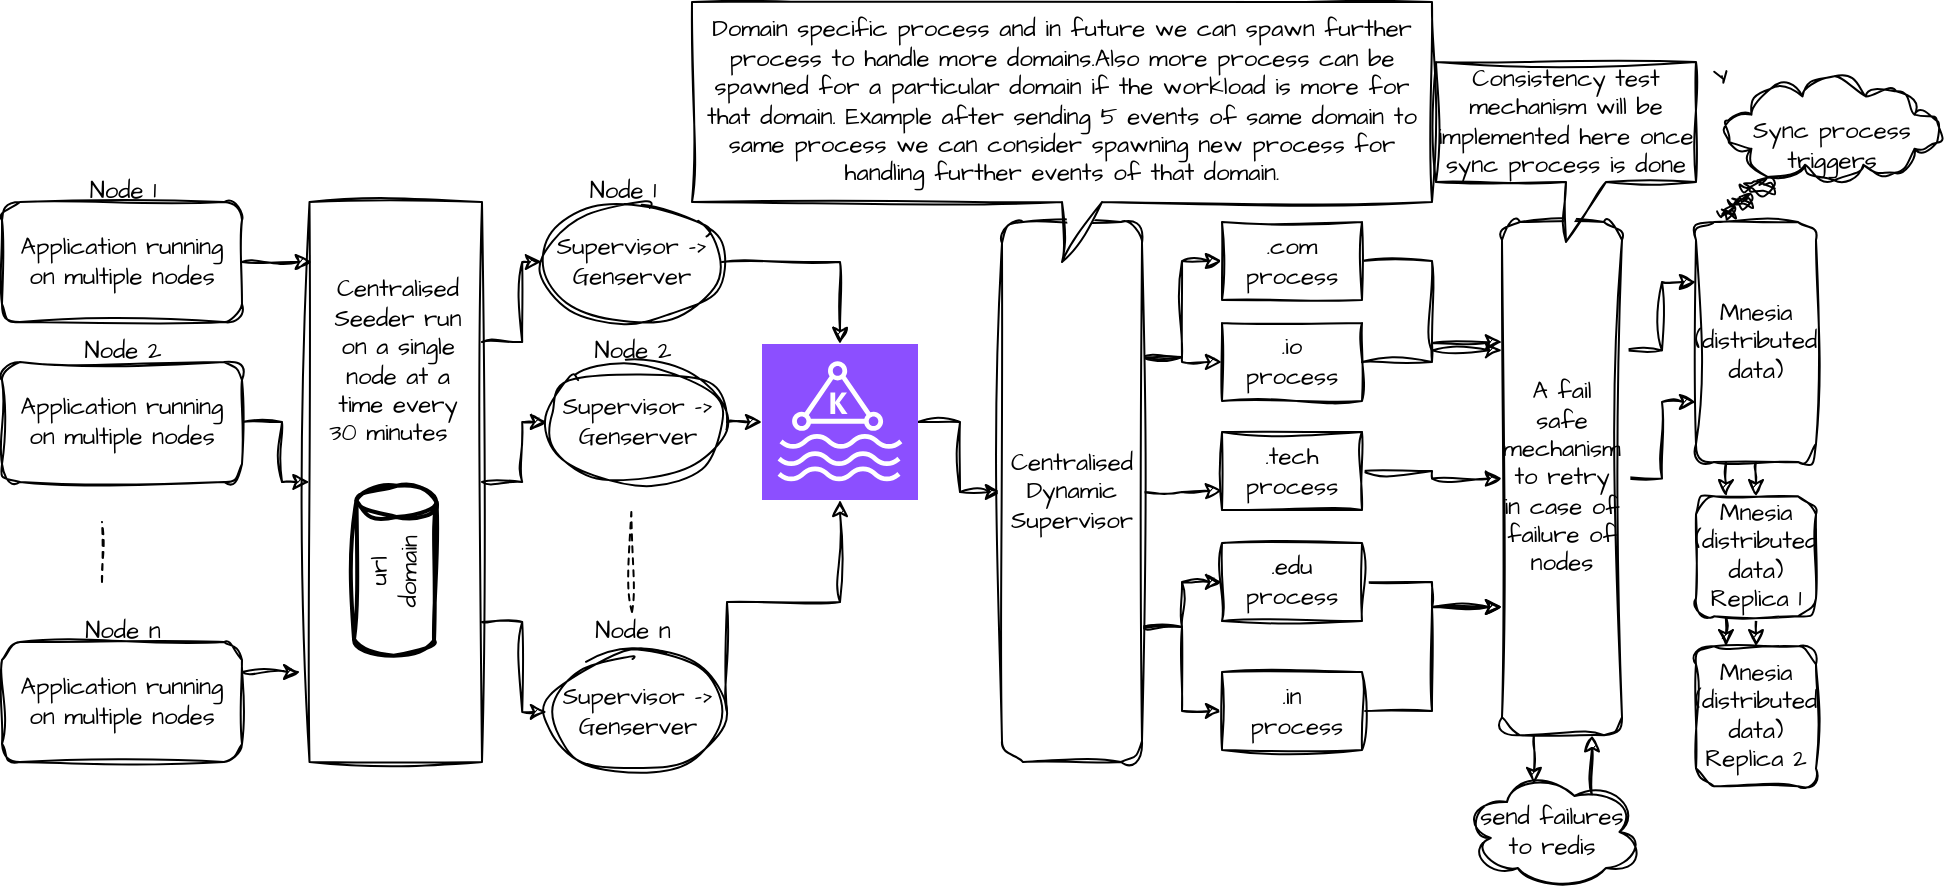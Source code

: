 <mxfile version="24.7.6">
  <diagram name="Page-1" id="UulE6u7VjWSrpfEL_DmW">
    <mxGraphModel dx="3115" dy="598" grid="1" gridSize="10" guides="1" tooltips="1" connect="1" arrows="1" fold="1" page="1" pageScale="1" pageWidth="827" pageHeight="1169" math="0" shadow="0">
      <root>
        <mxCell id="0" />
        <mxCell id="1" parent="0" />
        <mxCell id="OkM7V425J6L5PL9TbQG4-21" value="Application running on multiple nodes" style="rounded=1;whiteSpace=wrap;html=1;sketch=1;hachureGap=4;jiggle=2;curveFitting=1;fontFamily=Architects Daughter;fontSource=https%3A%2F%2Ffonts.googleapis.com%2Fcss%3Ffamily%3DArchitects%2BDaughter;" parent="1" vertex="1">
          <mxGeometry x="-880" y="690" width="120" height="60" as="geometry" />
        </mxCell>
        <mxCell id="A5gDfUTgFIgMlFk51IUg-9" style="edgeStyle=orthogonalEdgeStyle;rounded=0;sketch=1;hachureGap=4;jiggle=2;curveFitting=1;orthogonalLoop=1;jettySize=auto;html=1;exitX=1;exitY=0.5;exitDx=0;exitDy=0;entryX=0;entryY=0.5;entryDx=0;entryDy=0;fontFamily=Architects Daughter;fontSource=https%3A%2F%2Ffonts.googleapis.com%2Fcss%3Ffamily%3DArchitects%2BDaughter;" edge="1" parent="1" source="OkM7V425J6L5PL9TbQG4-22" target="OkM7V425J6L5PL9TbQG4-28">
          <mxGeometry relative="1" as="geometry" />
        </mxCell>
        <mxCell id="OkM7V425J6L5PL9TbQG4-22" value="Application running on multiple nodes" style="rounded=1;whiteSpace=wrap;html=1;sketch=1;hachureGap=4;jiggle=2;curveFitting=1;fontFamily=Architects Daughter;fontSource=https%3A%2F%2Ffonts.googleapis.com%2Fcss%3Ffamily%3DArchitects%2BDaughter;" parent="1" vertex="1">
          <mxGeometry x="-880" y="550" width="120" height="60" as="geometry" />
        </mxCell>
        <mxCell id="OkM7V425J6L5PL9TbQG4-23" value="Application running on multiple nodes" style="rounded=1;whiteSpace=wrap;html=1;sketch=1;hachureGap=4;jiggle=2;curveFitting=1;fontFamily=Architects Daughter;fontSource=https%3A%2F%2Ffonts.googleapis.com%2Fcss%3Ffamily%3DArchitects%2BDaughter;" parent="1" vertex="1">
          <mxGeometry x="-880" y="470" width="120" height="60" as="geometry" />
        </mxCell>
        <mxCell id="OkM7V425J6L5PL9TbQG4-24" value="Node 1" style="text;html=1;align=center;verticalAlign=middle;resizable=0;points=[];autosize=1;strokeColor=none;fillColor=none;fontFamily=Architects Daughter;fontSource=https%3A%2F%2Ffonts.googleapis.com%2Fcss%3Ffamily%3DArchitects%2BDaughter;" parent="1" vertex="1">
          <mxGeometry x="-850" y="450" width="60" height="30" as="geometry" />
        </mxCell>
        <mxCell id="OkM7V425J6L5PL9TbQG4-26" value="Node 2" style="text;html=1;align=center;verticalAlign=middle;resizable=0;points=[];autosize=1;strokeColor=none;fillColor=none;fontFamily=Architects Daughter;fontSource=https%3A%2F%2Ffonts.googleapis.com%2Fcss%3Ffamily%3DArchitects%2BDaughter;" parent="1" vertex="1">
          <mxGeometry x="-850" y="530" width="60" height="30" as="geometry" />
        </mxCell>
        <mxCell id="OkM7V425J6L5PL9TbQG4-27" value="Node n" style="text;html=1;align=center;verticalAlign=middle;resizable=0;points=[];autosize=1;strokeColor=none;fillColor=none;fontFamily=Architects Daughter;fontSource=https%3A%2F%2Ffonts.googleapis.com%2Fcss%3Ffamily%3DArchitects%2BDaughter;" parent="1" vertex="1">
          <mxGeometry x="-850" y="670" width="60" height="30" as="geometry" />
        </mxCell>
        <mxCell id="A5gDfUTgFIgMlFk51IUg-33" style="edgeStyle=orthogonalEdgeStyle;rounded=0;sketch=1;hachureGap=4;jiggle=2;curveFitting=1;orthogonalLoop=1;jettySize=auto;html=1;exitX=1;exitY=0.25;exitDx=0;exitDy=0;fontFamily=Architects Daughter;fontSource=https%3A%2F%2Ffonts.googleapis.com%2Fcss%3Ffamily%3DArchitects%2BDaughter;" edge="1" parent="1" source="OkM7V425J6L5PL9TbQG4-28" target="A5gDfUTgFIgMlFk51IUg-18">
          <mxGeometry relative="1" as="geometry" />
        </mxCell>
        <mxCell id="A5gDfUTgFIgMlFk51IUg-34" style="edgeStyle=orthogonalEdgeStyle;rounded=0;sketch=1;hachureGap=4;jiggle=2;curveFitting=1;orthogonalLoop=1;jettySize=auto;html=1;exitX=1;exitY=0.5;exitDx=0;exitDy=0;entryX=0;entryY=0.5;entryDx=0;entryDy=0;fontFamily=Architects Daughter;fontSource=https%3A%2F%2Ffonts.googleapis.com%2Fcss%3Ffamily%3DArchitects%2BDaughter;" edge="1" parent="1" source="OkM7V425J6L5PL9TbQG4-28" target="A5gDfUTgFIgMlFk51IUg-22">
          <mxGeometry relative="1" as="geometry" />
        </mxCell>
        <mxCell id="A5gDfUTgFIgMlFk51IUg-35" style="edgeStyle=orthogonalEdgeStyle;rounded=0;sketch=1;hachureGap=4;jiggle=2;curveFitting=1;orthogonalLoop=1;jettySize=auto;html=1;exitX=1;exitY=0.75;exitDx=0;exitDy=0;entryX=0;entryY=0.5;entryDx=0;entryDy=0;fontFamily=Architects Daughter;fontSource=https%3A%2F%2Ffonts.googleapis.com%2Fcss%3Ffamily%3DArchitects%2BDaughter;" edge="1" parent="1" source="OkM7V425J6L5PL9TbQG4-28" target="A5gDfUTgFIgMlFk51IUg-23">
          <mxGeometry relative="1" as="geometry" />
        </mxCell>
        <mxCell id="OkM7V425J6L5PL9TbQG4-28" value="" style="rounded=0;whiteSpace=wrap;html=1;sketch=1;hachureGap=4;jiggle=2;curveFitting=1;fontFamily=Architects Daughter;fontSource=https%3A%2F%2Ffonts.googleapis.com%2Fcss%3Ffamily%3DArchitects%2BDaughter;" parent="1" vertex="1">
          <mxGeometry x="-726.25" y="470" width="86.25" height="280" as="geometry" />
        </mxCell>
        <mxCell id="A5gDfUTgFIgMlFk51IUg-38" style="edgeStyle=orthogonalEdgeStyle;rounded=0;sketch=1;hachureGap=4;jiggle=2;curveFitting=1;orthogonalLoop=1;jettySize=auto;html=1;exitX=1;exitY=0.75;exitDx=0;exitDy=0;entryX=0;entryY=0.75;entryDx=0;entryDy=0;fontFamily=Architects Daughter;fontSource=https%3A%2F%2Ffonts.googleapis.com%2Fcss%3Ffamily%3DArchitects%2BDaughter;" edge="1" parent="1" source="OkM7V425J6L5PL9TbQG4-33" target="OkM7V425J6L5PL9TbQG4-36">
          <mxGeometry relative="1" as="geometry" />
        </mxCell>
        <mxCell id="A5gDfUTgFIgMlFk51IUg-39" style="edgeStyle=orthogonalEdgeStyle;rounded=0;sketch=1;hachureGap=4;jiggle=2;curveFitting=1;orthogonalLoop=1;jettySize=auto;html=1;exitX=1;exitY=0.5;exitDx=0;exitDy=0;entryX=0;entryY=0.5;entryDx=0;entryDy=0;fontFamily=Architects Daughter;fontSource=https%3A%2F%2Ffonts.googleapis.com%2Fcss%3Ffamily%3DArchitects%2BDaughter;" edge="1" parent="1" source="OkM7V425J6L5PL9TbQG4-33" target="OkM7V425J6L5PL9TbQG4-36">
          <mxGeometry relative="1" as="geometry" />
        </mxCell>
        <mxCell id="OkM7V425J6L5PL9TbQG4-33" value="Mnesia&lt;br&gt;(distributed data)" style="rounded=1;whiteSpace=wrap;html=1;sketch=1;hachureGap=4;jiggle=2;curveFitting=1;fontFamily=Architects Daughter;fontSource=https%3A%2F%2Ffonts.googleapis.com%2Fcss%3Ffamily%3DArchitects%2BDaughter;direction=south;" parent="1" vertex="1">
          <mxGeometry x="-33" y="480" width="60" height="120" as="geometry" />
        </mxCell>
        <mxCell id="A5gDfUTgFIgMlFk51IUg-40" style="edgeStyle=orthogonalEdgeStyle;rounded=0;sketch=1;hachureGap=4;jiggle=2;curveFitting=1;orthogonalLoop=1;jettySize=auto;html=1;exitX=1;exitY=0.75;exitDx=0;exitDy=0;entryX=0;entryY=0.75;entryDx=0;entryDy=0;fontFamily=Architects Daughter;fontSource=https%3A%2F%2Ffonts.googleapis.com%2Fcss%3Ffamily%3DArchitects%2BDaughter;" edge="1" parent="1" source="OkM7V425J6L5PL9TbQG4-36" target="OkM7V425J6L5PL9TbQG4-37">
          <mxGeometry relative="1" as="geometry" />
        </mxCell>
        <mxCell id="A5gDfUTgFIgMlFk51IUg-41" style="edgeStyle=orthogonalEdgeStyle;rounded=0;sketch=1;hachureGap=4;jiggle=2;curveFitting=1;orthogonalLoop=1;jettySize=auto;html=1;exitX=1;exitY=0.5;exitDx=0;exitDy=0;entryX=0;entryY=0.5;entryDx=0;entryDy=0;fontFamily=Architects Daughter;fontSource=https%3A%2F%2Ffonts.googleapis.com%2Fcss%3Ffamily%3DArchitects%2BDaughter;" edge="1" parent="1" source="OkM7V425J6L5PL9TbQG4-36" target="OkM7V425J6L5PL9TbQG4-37">
          <mxGeometry relative="1" as="geometry" />
        </mxCell>
        <mxCell id="OkM7V425J6L5PL9TbQG4-36" value="Mnesia&lt;br&gt;(distributed data) Replica 1" style="rounded=1;whiteSpace=wrap;html=1;sketch=1;hachureGap=4;jiggle=2;curveFitting=1;fontFamily=Architects Daughter;fontSource=https%3A%2F%2Ffonts.googleapis.com%2Fcss%3Ffamily%3DArchitects%2BDaughter;direction=south;" parent="1" vertex="1">
          <mxGeometry x="-33" y="617.17" width="60" height="60" as="geometry" />
        </mxCell>
        <mxCell id="OkM7V425J6L5PL9TbQG4-37" value="Mnesia&lt;br&gt;(distributed data) Replica 2" style="rounded=1;whiteSpace=wrap;html=1;sketch=1;hachureGap=4;jiggle=2;curveFitting=1;fontFamily=Architects Daughter;fontSource=https%3A%2F%2Ffonts.googleapis.com%2Fcss%3Ffamily%3DArchitects%2BDaughter;direction=south;" parent="1" vertex="1">
          <mxGeometry x="-33" y="692.17" width="60" height="70" as="geometry" />
        </mxCell>
        <mxCell id="A5gDfUTgFIgMlFk51IUg-2" value="" style="endArrow=none;dashed=1;html=1;rounded=0;sketch=1;hachureGap=4;jiggle=2;curveFitting=1;fontFamily=Architects Daughter;fontSource=https%3A%2F%2Ffonts.googleapis.com%2Fcss%3Ffamily%3DArchitects%2BDaughter;" edge="1" parent="1">
          <mxGeometry width="50" height="50" relative="1" as="geometry">
            <mxPoint x="-830" y="660" as="sourcePoint" />
            <mxPoint x="-830" y="630" as="targetPoint" />
          </mxGeometry>
        </mxCell>
        <mxCell id="A5gDfUTgFIgMlFk51IUg-5" value="url&lt;br&gt;domain" style="strokeWidth=2;html=1;shape=mxgraph.flowchart.direct_data;whiteSpace=wrap;sketch=1;hachureGap=4;jiggle=2;curveFitting=1;fontFamily=Architects Daughter;fontSource=https%3A%2F%2Ffonts.googleapis.com%2Fcss%3Ffamily%3DArchitects%2BDaughter;rotation=-89;" vertex="1" parent="1">
          <mxGeometry x="-725.88" y="634.37" width="85" height="40" as="geometry" />
        </mxCell>
        <mxCell id="A5gDfUTgFIgMlFk51IUg-6" style="edgeStyle=orthogonalEdgeStyle;rounded=0;sketch=1;hachureGap=4;jiggle=2;curveFitting=1;orthogonalLoop=1;jettySize=auto;html=1;exitX=1;exitY=0.5;exitDx=0;exitDy=0;entryX=0.013;entryY=0.108;entryDx=0;entryDy=0;entryPerimeter=0;fontFamily=Architects Daughter;fontSource=https%3A%2F%2Ffonts.googleapis.com%2Fcss%3Ffamily%3DArchitects%2BDaughter;" edge="1" parent="1" source="OkM7V425J6L5PL9TbQG4-23" target="OkM7V425J6L5PL9TbQG4-28">
          <mxGeometry relative="1" as="geometry" />
        </mxCell>
        <mxCell id="A5gDfUTgFIgMlFk51IUg-10" style="edgeStyle=orthogonalEdgeStyle;rounded=0;sketch=1;hachureGap=4;jiggle=2;curveFitting=1;orthogonalLoop=1;jettySize=auto;html=1;exitX=1;exitY=0.25;exitDx=0;exitDy=0;entryX=-0.054;entryY=0.837;entryDx=0;entryDy=0;entryPerimeter=0;fontFamily=Architects Daughter;fontSource=https%3A%2F%2Ffonts.googleapis.com%2Fcss%3Ffamily%3DArchitects%2BDaughter;" edge="1" parent="1" source="OkM7V425J6L5PL9TbQG4-21" target="OkM7V425J6L5PL9TbQG4-28">
          <mxGeometry relative="1" as="geometry" />
        </mxCell>
        <mxCell id="A5gDfUTgFIgMlFk51IUg-15" value="Centralised Seeder run on a single node at a time every 30 minutes&amp;nbsp;&amp;nbsp;" style="text;html=1;align=center;verticalAlign=middle;whiteSpace=wrap;rounded=0;fontFamily=Architects Daughter;fontSource=https%3A%2F%2Ffonts.googleapis.com%2Fcss%3Ffamily%3DArchitects%2BDaughter;" vertex="1" parent="1">
          <mxGeometry x="-720" y="490" width="76" height="120" as="geometry" />
        </mxCell>
        <mxCell id="A5gDfUTgFIgMlFk51IUg-18" value="Supervisor -&amp;gt;&lt;br&gt;Genserver" style="ellipse;whiteSpace=wrap;html=1;sketch=1;hachureGap=4;jiggle=2;curveFitting=1;fontFamily=Architects Daughter;fontSource=https%3A%2F%2Ffonts.googleapis.com%2Fcss%3Ffamily%3DArchitects%2BDaughter;" vertex="1" parent="1">
          <mxGeometry x="-610" y="470" width="90" height="60" as="geometry" />
        </mxCell>
        <mxCell id="A5gDfUTgFIgMlFk51IUg-21" value="" style="endArrow=none;dashed=1;html=1;rounded=0;sketch=1;hachureGap=4;jiggle=2;curveFitting=1;fontFamily=Architects Daughter;fontSource=https%3A%2F%2Ffonts.googleapis.com%2Fcss%3Ffamily%3DArchitects%2BDaughter;" edge="1" parent="1">
          <mxGeometry width="50" height="50" relative="1" as="geometry">
            <mxPoint x="-565" y="675" as="sourcePoint" />
            <mxPoint x="-565.33" y="625" as="targetPoint" />
          </mxGeometry>
        </mxCell>
        <mxCell id="A5gDfUTgFIgMlFk51IUg-22" value="Supervisor -&amp;gt;&lt;br&gt;Genserver" style="ellipse;whiteSpace=wrap;html=1;sketch=1;hachureGap=4;jiggle=2;curveFitting=1;fontFamily=Architects Daughter;fontSource=https%3A%2F%2Ffonts.googleapis.com%2Fcss%3Ffamily%3DArchitects%2BDaughter;" vertex="1" parent="1">
          <mxGeometry x="-607.5" y="550" width="90" height="60" as="geometry" />
        </mxCell>
        <mxCell id="A5gDfUTgFIgMlFk51IUg-23" value="Supervisor -&amp;gt;&lt;br&gt;Genserver" style="ellipse;whiteSpace=wrap;html=1;sketch=1;hachureGap=4;jiggle=2;curveFitting=1;fontFamily=Architects Daughter;fontSource=https%3A%2F%2Ffonts.googleapis.com%2Fcss%3Ffamily%3DArchitects%2BDaughter;" vertex="1" parent="1">
          <mxGeometry x="-607.5" y="694.96" width="90" height="60" as="geometry" />
        </mxCell>
        <mxCell id="A5gDfUTgFIgMlFk51IUg-24" value="Node 1" style="text;html=1;align=center;verticalAlign=middle;resizable=0;points=[];autosize=1;strokeColor=none;fillColor=none;fontFamily=Architects Daughter;fontSource=https%3A%2F%2Ffonts.googleapis.com%2Fcss%3Ffamily%3DArchitects%2BDaughter;" vertex="1" parent="1">
          <mxGeometry x="-600" y="450" width="60" height="30" as="geometry" />
        </mxCell>
        <mxCell id="A5gDfUTgFIgMlFk51IUg-25" value="Node 2" style="text;html=1;align=center;verticalAlign=middle;resizable=0;points=[];autosize=1;strokeColor=none;fillColor=none;fontFamily=Architects Daughter;fontSource=https%3A%2F%2Ffonts.googleapis.com%2Fcss%3Ffamily%3DArchitects%2BDaughter;" vertex="1" parent="1">
          <mxGeometry x="-595" y="530" width="60" height="30" as="geometry" />
        </mxCell>
        <mxCell id="A5gDfUTgFIgMlFk51IUg-26" value="Node n" style="text;html=1;align=center;verticalAlign=middle;resizable=0;points=[];autosize=1;strokeColor=none;fillColor=none;fontFamily=Architects Daughter;fontSource=https%3A%2F%2Ffonts.googleapis.com%2Fcss%3Ffamily%3DArchitects%2BDaughter;" vertex="1" parent="1">
          <mxGeometry x="-595" y="670" width="60" height="30" as="geometry" />
        </mxCell>
        <mxCell id="A5gDfUTgFIgMlFk51IUg-27" style="edgeStyle=orthogonalEdgeStyle;rounded=0;sketch=1;hachureGap=4;jiggle=2;curveFitting=1;orthogonalLoop=1;jettySize=auto;html=1;exitX=1;exitY=0.5;exitDx=0;exitDy=0;fontFamily=Architects Daughter;fontSource=https%3A%2F%2Ffonts.googleapis.com%2Fcss%3Ffamily%3DArchitects%2BDaughter;" edge="1" parent="1" source="OkM7V425J6L5PL9TbQG4-37" target="OkM7V425J6L5PL9TbQG4-37">
          <mxGeometry relative="1" as="geometry" />
        </mxCell>
        <mxCell id="A5gDfUTgFIgMlFk51IUg-102" style="edgeStyle=orthogonalEdgeStyle;rounded=0;sketch=1;hachureGap=4;jiggle=2;curveFitting=1;orthogonalLoop=1;jettySize=auto;html=1;exitX=0.25;exitY=0;exitDx=0;exitDy=0;entryX=0.25;entryY=1;entryDx=0;entryDy=0;fontFamily=Architects Daughter;fontSource=https%3A%2F%2Ffonts.googleapis.com%2Fcss%3Ffamily%3DArchitects%2BDaughter;" edge="1" parent="1" source="A5gDfUTgFIgMlFk51IUg-44" target="OkM7V425J6L5PL9TbQG4-33">
          <mxGeometry relative="1" as="geometry" />
        </mxCell>
        <mxCell id="A5gDfUTgFIgMlFk51IUg-103" style="edgeStyle=orthogonalEdgeStyle;rounded=0;sketch=1;hachureGap=4;jiggle=2;curveFitting=1;orthogonalLoop=1;jettySize=auto;html=1;exitX=0.5;exitY=0;exitDx=0;exitDy=0;entryX=0.75;entryY=1;entryDx=0;entryDy=0;fontFamily=Architects Daughter;fontSource=https%3A%2F%2Ffonts.googleapis.com%2Fcss%3Ffamily%3DArchitects%2BDaughter;" edge="1" parent="1" source="A5gDfUTgFIgMlFk51IUg-44" target="OkM7V425J6L5PL9TbQG4-33">
          <mxGeometry relative="1" as="geometry" />
        </mxCell>
        <mxCell id="A5gDfUTgFIgMlFk51IUg-44" value="A fail safe mechanism to retry in case of failure of nodes" style="rounded=1;whiteSpace=wrap;html=1;sketch=1;hachureGap=4;jiggle=2;curveFitting=1;fontFamily=Architects Daughter;fontSource=https%3A%2F%2Ffonts.googleapis.com%2Fcss%3Ffamily%3DArchitects%2BDaughter;direction=south;" vertex="1" parent="1">
          <mxGeometry x="-130" y="480" width="60" height="256.63" as="geometry" />
        </mxCell>
        <mxCell id="A5gDfUTgFIgMlFk51IUg-101" style="edgeStyle=orthogonalEdgeStyle;rounded=0;sketch=1;hachureGap=4;jiggle=2;curveFitting=1;orthogonalLoop=1;jettySize=auto;html=1;exitX=0.625;exitY=0.2;exitDx=0;exitDy=0;exitPerimeter=0;entryX=1;entryY=0.25;entryDx=0;entryDy=0;fontFamily=Architects Daughter;fontSource=https%3A%2F%2Ffonts.googleapis.com%2Fcss%3Ffamily%3DArchitects%2BDaughter;" edge="1" parent="1" source="A5gDfUTgFIgMlFk51IUg-45" target="A5gDfUTgFIgMlFk51IUg-44">
          <mxGeometry relative="1" as="geometry" />
        </mxCell>
        <mxCell id="A5gDfUTgFIgMlFk51IUg-45" value="send failures to redis" style="ellipse;shape=cloud;whiteSpace=wrap;html=1;sketch=1;hachureGap=4;jiggle=2;curveFitting=1;fontFamily=Architects Daughter;fontSource=https%3A%2F%2Ffonts.googleapis.com%2Fcss%3Ffamily%3DArchitects%2BDaughter;" vertex="1" parent="1">
          <mxGeometry x="-150" y="755" width="90" height="60" as="geometry" />
        </mxCell>
        <mxCell id="A5gDfUTgFIgMlFk51IUg-48" value="Sync process triggers" style="whiteSpace=wrap;html=1;shape=mxgraph.basic.cloud_callout;sketch=1;hachureGap=4;jiggle=2;curveFitting=1;fontFamily=Architects Daughter;fontSource=https%3A%2F%2Ffonts.googleapis.com%2Fcss%3Ffamily%3DArchitects%2BDaughter;" vertex="1" parent="1">
          <mxGeometry x="-20" y="407.17" width="110" height="70" as="geometry" />
        </mxCell>
        <mxCell id="A5gDfUTgFIgMlFk51IUg-49" value="Consistency test mechanism will be implemented here once sync process is done" style="shape=callout;whiteSpace=wrap;html=1;perimeter=calloutPerimeter;sketch=1;hachureGap=4;jiggle=2;curveFitting=1;fontFamily=Architects Daughter;fontSource=https%3A%2F%2Ffonts.googleapis.com%2Fcss%3Ffamily%3DArchitects%2BDaughter;" vertex="1" parent="1">
          <mxGeometry x="-163" y="400" width="130" height="90" as="geometry" />
        </mxCell>
        <mxCell id="A5gDfUTgFIgMlFk51IUg-76" style="edgeStyle=orthogonalEdgeStyle;rounded=0;sketch=1;hachureGap=4;jiggle=2;curveFitting=1;orthogonalLoop=1;jettySize=auto;html=1;exitX=1;exitY=0.5;exitDx=0;exitDy=0;exitPerimeter=0;entryX=0.5;entryY=1;entryDx=0;entryDy=0;fontFamily=Architects Daughter;fontSource=https%3A%2F%2Ffonts.googleapis.com%2Fcss%3Ffamily%3DArchitects%2BDaughter;" edge="1" parent="1" source="A5gDfUTgFIgMlFk51IUg-71" target="A5gDfUTgFIgMlFk51IUg-75">
          <mxGeometry relative="1" as="geometry" />
        </mxCell>
        <mxCell id="A5gDfUTgFIgMlFk51IUg-71" value="" style="sketch=0;points=[[0,0,0],[0.25,0,0],[0.5,0,0],[0.75,0,0],[1,0,0],[0,1,0],[0.25,1,0],[0.5,1,0],[0.75,1,0],[1,1,0],[0,0.25,0],[0,0.5,0],[0,0.75,0],[1,0.25,0],[1,0.5,0],[1,0.75,0]];outlineConnect=0;fontColor=#232F3E;fillColor=#8C4FFF;strokeColor=#ffffff;dashed=0;verticalLabelPosition=bottom;verticalAlign=top;align=center;html=1;fontSize=12;fontStyle=0;aspect=fixed;shape=mxgraph.aws4.resourceIcon;resIcon=mxgraph.aws4.managed_streaming_for_kafka;hachureGap=4;jiggle=2;curveFitting=1;fontFamily=Architects Daughter;fontSource=https%3A%2F%2Ffonts.googleapis.com%2Fcss%3Ffamily%3DArchitects%2BDaughter;" vertex="1" parent="1">
          <mxGeometry x="-500" y="541" width="78" height="78" as="geometry" />
        </mxCell>
        <mxCell id="A5gDfUTgFIgMlFk51IUg-72" style="edgeStyle=orthogonalEdgeStyle;rounded=0;sketch=1;hachureGap=4;jiggle=2;curveFitting=1;orthogonalLoop=1;jettySize=auto;html=1;exitX=1;exitY=0.5;exitDx=0;exitDy=0;entryX=0.5;entryY=0;entryDx=0;entryDy=0;entryPerimeter=0;fontFamily=Architects Daughter;fontSource=https%3A%2F%2Ffonts.googleapis.com%2Fcss%3Ffamily%3DArchitects%2BDaughter;" edge="1" parent="1" source="A5gDfUTgFIgMlFk51IUg-18" target="A5gDfUTgFIgMlFk51IUg-71">
          <mxGeometry relative="1" as="geometry" />
        </mxCell>
        <mxCell id="A5gDfUTgFIgMlFk51IUg-73" style="edgeStyle=orthogonalEdgeStyle;rounded=0;sketch=1;hachureGap=4;jiggle=2;curveFitting=1;orthogonalLoop=1;jettySize=auto;html=1;exitX=1;exitY=0.5;exitDx=0;exitDy=0;entryX=0;entryY=0.5;entryDx=0;entryDy=0;entryPerimeter=0;fontFamily=Architects Daughter;fontSource=https%3A%2F%2Ffonts.googleapis.com%2Fcss%3Ffamily%3DArchitects%2BDaughter;" edge="1" parent="1" source="A5gDfUTgFIgMlFk51IUg-22" target="A5gDfUTgFIgMlFk51IUg-71">
          <mxGeometry relative="1" as="geometry" />
        </mxCell>
        <mxCell id="A5gDfUTgFIgMlFk51IUg-74" style="edgeStyle=orthogonalEdgeStyle;rounded=0;sketch=1;hachureGap=4;jiggle=2;curveFitting=1;orthogonalLoop=1;jettySize=auto;html=1;exitX=1;exitY=0.5;exitDx=0;exitDy=0;entryX=0.5;entryY=1;entryDx=0;entryDy=0;entryPerimeter=0;fontFamily=Architects Daughter;fontSource=https%3A%2F%2Ffonts.googleapis.com%2Fcss%3Ffamily%3DArchitects%2BDaughter;" edge="1" parent="1" source="A5gDfUTgFIgMlFk51IUg-23" target="A5gDfUTgFIgMlFk51IUg-71">
          <mxGeometry relative="1" as="geometry">
            <Array as="points">
              <mxPoint x="-517" y="670" />
              <mxPoint x="-461" y="670" />
            </Array>
          </mxGeometry>
        </mxCell>
        <mxCell id="A5gDfUTgFIgMlFk51IUg-84" style="edgeStyle=orthogonalEdgeStyle;rounded=0;sketch=1;hachureGap=4;jiggle=2;curveFitting=1;orthogonalLoop=1;jettySize=auto;html=1;exitX=0.25;exitY=0;exitDx=0;exitDy=0;entryX=0;entryY=0.5;entryDx=0;entryDy=0;fontFamily=Architects Daughter;fontSource=https%3A%2F%2Ffonts.googleapis.com%2Fcss%3Ffamily%3DArchitects%2BDaughter;" edge="1" parent="1" source="A5gDfUTgFIgMlFk51IUg-75" target="A5gDfUTgFIgMlFk51IUg-78">
          <mxGeometry relative="1" as="geometry" />
        </mxCell>
        <mxCell id="A5gDfUTgFIgMlFk51IUg-85" style="edgeStyle=orthogonalEdgeStyle;rounded=0;sketch=1;hachureGap=4;jiggle=2;curveFitting=1;orthogonalLoop=1;jettySize=auto;html=1;exitX=0.5;exitY=0;exitDx=0;exitDy=0;entryX=0;entryY=0.75;entryDx=0;entryDy=0;fontFamily=Architects Daughter;fontSource=https%3A%2F%2Ffonts.googleapis.com%2Fcss%3Ffamily%3DArchitects%2BDaughter;" edge="1" parent="1" source="A5gDfUTgFIgMlFk51IUg-75" target="A5gDfUTgFIgMlFk51IUg-80">
          <mxGeometry relative="1" as="geometry" />
        </mxCell>
        <mxCell id="A5gDfUTgFIgMlFk51IUg-86" style="edgeStyle=orthogonalEdgeStyle;rounded=0;sketch=1;hachureGap=4;jiggle=2;curveFitting=1;orthogonalLoop=1;jettySize=auto;html=1;exitX=0.25;exitY=0;exitDx=0;exitDy=0;entryX=0;entryY=0.5;entryDx=0;entryDy=0;fontFamily=Architects Daughter;fontSource=https%3A%2F%2Ffonts.googleapis.com%2Fcss%3Ffamily%3DArchitects%2BDaughter;" edge="1" parent="1" source="A5gDfUTgFIgMlFk51IUg-75" target="A5gDfUTgFIgMlFk51IUg-79">
          <mxGeometry relative="1" as="geometry" />
        </mxCell>
        <mxCell id="A5gDfUTgFIgMlFk51IUg-87" style="edgeStyle=orthogonalEdgeStyle;rounded=0;sketch=1;hachureGap=4;jiggle=2;curveFitting=1;orthogonalLoop=1;jettySize=auto;html=1;exitX=0.75;exitY=0;exitDx=0;exitDy=0;entryX=0;entryY=0.5;entryDx=0;entryDy=0;fontFamily=Architects Daughter;fontSource=https%3A%2F%2Ffonts.googleapis.com%2Fcss%3Ffamily%3DArchitects%2BDaughter;" edge="1" parent="1" source="A5gDfUTgFIgMlFk51IUg-75" target="A5gDfUTgFIgMlFk51IUg-81">
          <mxGeometry relative="1" as="geometry" />
        </mxCell>
        <mxCell id="A5gDfUTgFIgMlFk51IUg-88" style="edgeStyle=orthogonalEdgeStyle;rounded=0;sketch=1;hachureGap=4;jiggle=2;curveFitting=1;orthogonalLoop=1;jettySize=auto;html=1;exitX=0.75;exitY=0;exitDx=0;exitDy=0;entryX=0;entryY=0.5;entryDx=0;entryDy=0;fontFamily=Architects Daughter;fontSource=https%3A%2F%2Ffonts.googleapis.com%2Fcss%3Ffamily%3DArchitects%2BDaughter;" edge="1" parent="1" source="A5gDfUTgFIgMlFk51IUg-75" target="A5gDfUTgFIgMlFk51IUg-82">
          <mxGeometry relative="1" as="geometry" />
        </mxCell>
        <mxCell id="A5gDfUTgFIgMlFk51IUg-75" value="Centralised&lt;br&gt;Dynamic&lt;br&gt;Supervisor" style="rounded=1;whiteSpace=wrap;html=1;sketch=1;hachureGap=4;jiggle=2;curveFitting=1;fontFamily=Architects Daughter;fontSource=https%3A%2F%2Ffonts.googleapis.com%2Fcss%3Ffamily%3DArchitects%2BDaughter;direction=south;" vertex="1" parent="1">
          <mxGeometry x="-380" y="480" width="70" height="270" as="geometry" />
        </mxCell>
        <mxCell id="A5gDfUTgFIgMlFk51IUg-95" style="edgeStyle=orthogonalEdgeStyle;rounded=0;sketch=1;hachureGap=4;jiggle=2;curveFitting=1;orthogonalLoop=1;jettySize=auto;html=1;exitX=1;exitY=0.5;exitDx=0;exitDy=0;entryX=0.25;entryY=1;entryDx=0;entryDy=0;fontFamily=Architects Daughter;fontSource=https%3A%2F%2Ffonts.googleapis.com%2Fcss%3Ffamily%3DArchitects%2BDaughter;" edge="1" parent="1" source="A5gDfUTgFIgMlFk51IUg-78" target="A5gDfUTgFIgMlFk51IUg-44">
          <mxGeometry relative="1" as="geometry" />
        </mxCell>
        <mxCell id="A5gDfUTgFIgMlFk51IUg-78" value=".com process" style="rounded=0;whiteSpace=wrap;html=1;sketch=1;hachureGap=4;jiggle=2;curveFitting=1;fontFamily=Architects Daughter;fontSource=https%3A%2F%2Ffonts.googleapis.com%2Fcss%3Ffamily%3DArchitects%2BDaughter;" vertex="1" parent="1">
          <mxGeometry x="-270" y="480" width="70" height="39" as="geometry" />
        </mxCell>
        <mxCell id="A5gDfUTgFIgMlFk51IUg-96" style="edgeStyle=orthogonalEdgeStyle;rounded=0;sketch=1;hachureGap=4;jiggle=2;curveFitting=1;orthogonalLoop=1;jettySize=auto;html=1;exitX=1;exitY=0.5;exitDx=0;exitDy=0;fontFamily=Architects Daughter;fontSource=https%3A%2F%2Ffonts.googleapis.com%2Fcss%3Ffamily%3DArchitects%2BDaughter;" edge="1" parent="1" source="A5gDfUTgFIgMlFk51IUg-79">
          <mxGeometry relative="1" as="geometry">
            <mxPoint x="-130" y="540" as="targetPoint" />
          </mxGeometry>
        </mxCell>
        <mxCell id="A5gDfUTgFIgMlFk51IUg-79" value=".io&lt;br&gt;process" style="rounded=0;whiteSpace=wrap;html=1;sketch=1;hachureGap=4;jiggle=2;curveFitting=1;fontFamily=Architects Daughter;fontSource=https%3A%2F%2Ffonts.googleapis.com%2Fcss%3Ffamily%3DArchitects%2BDaughter;" vertex="1" parent="1">
          <mxGeometry x="-270" y="530.5" width="70" height="39" as="geometry" />
        </mxCell>
        <mxCell id="A5gDfUTgFIgMlFk51IUg-97" style="edgeStyle=orthogonalEdgeStyle;rounded=0;sketch=1;hachureGap=4;jiggle=2;curveFitting=1;orthogonalLoop=1;jettySize=auto;html=1;exitX=1;exitY=0.5;exitDx=0;exitDy=0;entryX=0.5;entryY=1;entryDx=0;entryDy=0;fontFamily=Architects Daughter;fontSource=https%3A%2F%2Ffonts.googleapis.com%2Fcss%3Ffamily%3DArchitects%2BDaughter;" edge="1" parent="1" source="A5gDfUTgFIgMlFk51IUg-80" target="A5gDfUTgFIgMlFk51IUg-44">
          <mxGeometry relative="1" as="geometry" />
        </mxCell>
        <mxCell id="A5gDfUTgFIgMlFk51IUg-80" value=".tech process" style="rounded=0;whiteSpace=wrap;html=1;sketch=1;hachureGap=4;jiggle=2;curveFitting=1;fontFamily=Architects Daughter;fontSource=https%3A%2F%2Ffonts.googleapis.com%2Fcss%3Ffamily%3DArchitects%2BDaughter;" vertex="1" parent="1">
          <mxGeometry x="-270" y="585" width="70" height="39" as="geometry" />
        </mxCell>
        <mxCell id="A5gDfUTgFIgMlFk51IUg-98" style="edgeStyle=orthogonalEdgeStyle;rounded=0;sketch=1;hachureGap=4;jiggle=2;curveFitting=1;orthogonalLoop=1;jettySize=auto;html=1;exitX=1;exitY=0.5;exitDx=0;exitDy=0;entryX=0.75;entryY=1;entryDx=0;entryDy=0;fontFamily=Architects Daughter;fontSource=https%3A%2F%2Ffonts.googleapis.com%2Fcss%3Ffamily%3DArchitects%2BDaughter;" edge="1" parent="1" source="A5gDfUTgFIgMlFk51IUg-81" target="A5gDfUTgFIgMlFk51IUg-44">
          <mxGeometry relative="1" as="geometry" />
        </mxCell>
        <mxCell id="A5gDfUTgFIgMlFk51IUg-81" value=".edu process" style="rounded=0;whiteSpace=wrap;html=1;sketch=1;hachureGap=4;jiggle=2;curveFitting=1;fontFamily=Architects Daughter;fontSource=https%3A%2F%2Ffonts.googleapis.com%2Fcss%3Ffamily%3DArchitects%2BDaughter;" vertex="1" parent="1">
          <mxGeometry x="-270" y="640.5" width="70" height="39" as="geometry" />
        </mxCell>
        <mxCell id="A5gDfUTgFIgMlFk51IUg-99" style="edgeStyle=orthogonalEdgeStyle;rounded=0;sketch=1;hachureGap=4;jiggle=2;curveFitting=1;orthogonalLoop=1;jettySize=auto;html=1;exitX=1;exitY=0.5;exitDx=0;exitDy=0;entryX=0.75;entryY=1;entryDx=0;entryDy=0;fontFamily=Architects Daughter;fontSource=https%3A%2F%2Ffonts.googleapis.com%2Fcss%3Ffamily%3DArchitects%2BDaughter;" edge="1" parent="1" source="A5gDfUTgFIgMlFk51IUg-82" target="A5gDfUTgFIgMlFk51IUg-44">
          <mxGeometry relative="1" as="geometry" />
        </mxCell>
        <mxCell id="A5gDfUTgFIgMlFk51IUg-82" value=".in&lt;br&gt;&amp;nbsp;process" style="rounded=0;whiteSpace=wrap;html=1;sketch=1;hachureGap=4;jiggle=2;curveFitting=1;fontFamily=Architects Daughter;fontSource=https%3A%2F%2Ffonts.googleapis.com%2Fcss%3Ffamily%3DArchitects%2BDaughter;" vertex="1" parent="1">
          <mxGeometry x="-270" y="705" width="70" height="39" as="geometry" />
        </mxCell>
        <mxCell id="A5gDfUTgFIgMlFk51IUg-90" value="Domain specific process and in future we can spawn further process to handle more domains.Also more process can be spawned for a particular domain if the workload is more for that domain. Example after sending 5 events of same domain to same process we can consider spawning new process for handling further events of that domain." style="shape=callout;whiteSpace=wrap;html=1;perimeter=calloutPerimeter;sketch=1;hachureGap=4;jiggle=2;curveFitting=1;fontFamily=Architects Daughter;fontSource=https%3A%2F%2Ffonts.googleapis.com%2Fcss%3Ffamily%3DArchitects%2BDaughter;" vertex="1" parent="1">
          <mxGeometry x="-535" y="370" width="370" height="130" as="geometry" />
        </mxCell>
        <mxCell id="A5gDfUTgFIgMlFk51IUg-100" style="edgeStyle=orthogonalEdgeStyle;rounded=0;sketch=1;hachureGap=4;jiggle=2;curveFitting=1;orthogonalLoop=1;jettySize=auto;html=1;exitX=1;exitY=0.75;exitDx=0;exitDy=0;entryX=0.4;entryY=0.1;entryDx=0;entryDy=0;entryPerimeter=0;fontFamily=Architects Daughter;fontSource=https%3A%2F%2Ffonts.googleapis.com%2Fcss%3Ffamily%3DArchitects%2BDaughter;" edge="1" parent="1" source="A5gDfUTgFIgMlFk51IUg-44" target="A5gDfUTgFIgMlFk51IUg-45">
          <mxGeometry relative="1" as="geometry" />
        </mxCell>
      </root>
    </mxGraphModel>
  </diagram>
</mxfile>
